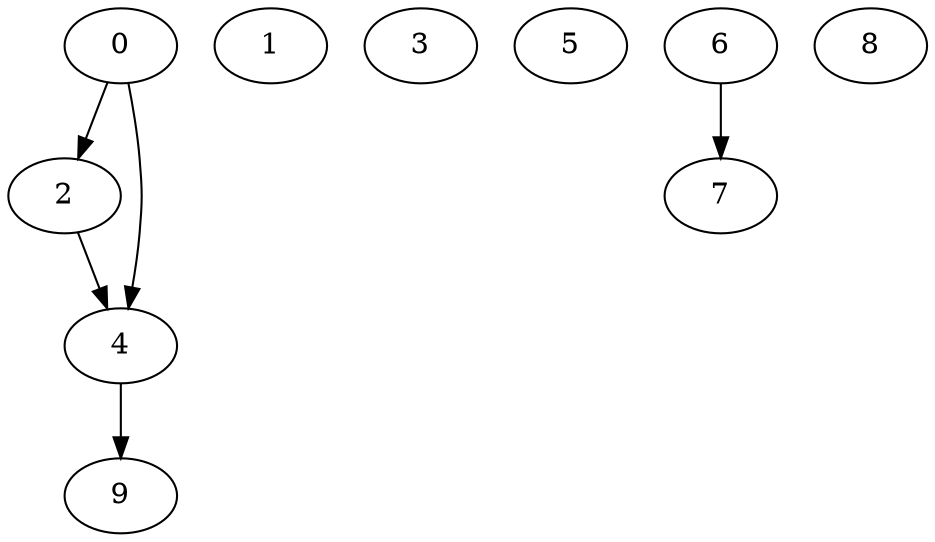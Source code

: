 digraph "Random_Nodes_10_Density_0.50_CCR_0.10_WeightType_Random" {
	0	 [Weight=22];
	2	 [Weight=44];
	0 -> 2	 [Weight=10];
	4	 [Weight=11];
	0 -> 4	 [Weight=5];
	1	 [Weight=49];
	2 -> 4	 [Weight=9];
	3	 [Weight=55];
	9	 [Weight=11];
	4 -> 9	 [Weight=3];
	5	 [Weight=33];
	6	 [Weight=33];
	7	 [Weight=55];
	6 -> 7	 [Weight=9];
	8	 [Weight=49];
}
